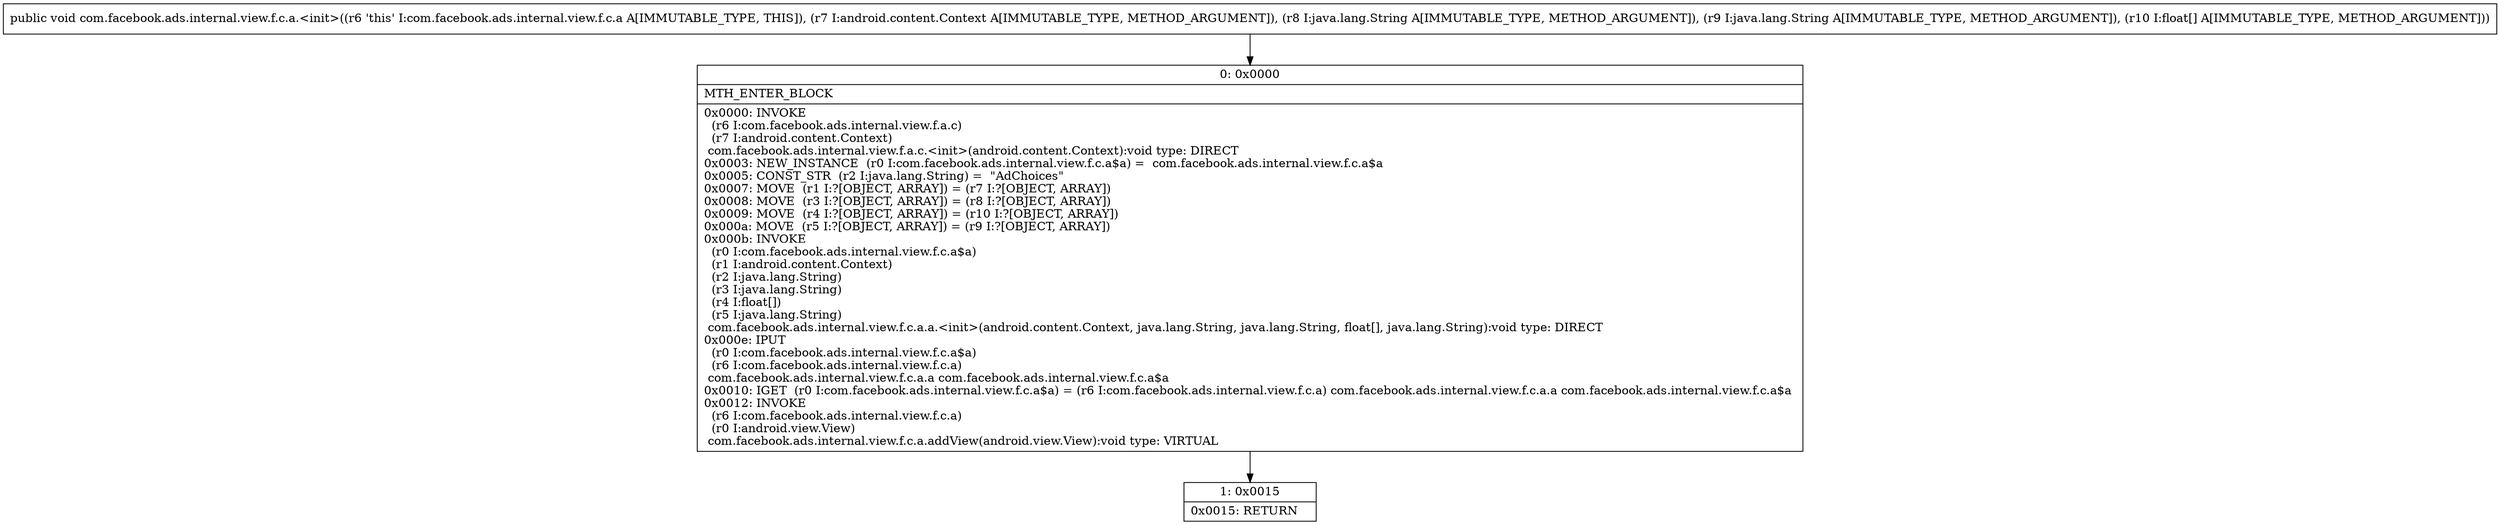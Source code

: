 digraph "CFG forcom.facebook.ads.internal.view.f.c.a.\<init\>(Landroid\/content\/Context;Ljava\/lang\/String;Ljava\/lang\/String;[F)V" {
Node_0 [shape=record,label="{0\:\ 0x0000|MTH_ENTER_BLOCK\l|0x0000: INVOKE  \l  (r6 I:com.facebook.ads.internal.view.f.a.c)\l  (r7 I:android.content.Context)\l com.facebook.ads.internal.view.f.a.c.\<init\>(android.content.Context):void type: DIRECT \l0x0003: NEW_INSTANCE  (r0 I:com.facebook.ads.internal.view.f.c.a$a) =  com.facebook.ads.internal.view.f.c.a$a \l0x0005: CONST_STR  (r2 I:java.lang.String) =  \"AdChoices\" \l0x0007: MOVE  (r1 I:?[OBJECT, ARRAY]) = (r7 I:?[OBJECT, ARRAY]) \l0x0008: MOVE  (r3 I:?[OBJECT, ARRAY]) = (r8 I:?[OBJECT, ARRAY]) \l0x0009: MOVE  (r4 I:?[OBJECT, ARRAY]) = (r10 I:?[OBJECT, ARRAY]) \l0x000a: MOVE  (r5 I:?[OBJECT, ARRAY]) = (r9 I:?[OBJECT, ARRAY]) \l0x000b: INVOKE  \l  (r0 I:com.facebook.ads.internal.view.f.c.a$a)\l  (r1 I:android.content.Context)\l  (r2 I:java.lang.String)\l  (r3 I:java.lang.String)\l  (r4 I:float[])\l  (r5 I:java.lang.String)\l com.facebook.ads.internal.view.f.c.a.a.\<init\>(android.content.Context, java.lang.String, java.lang.String, float[], java.lang.String):void type: DIRECT \l0x000e: IPUT  \l  (r0 I:com.facebook.ads.internal.view.f.c.a$a)\l  (r6 I:com.facebook.ads.internal.view.f.c.a)\l com.facebook.ads.internal.view.f.c.a.a com.facebook.ads.internal.view.f.c.a$a \l0x0010: IGET  (r0 I:com.facebook.ads.internal.view.f.c.a$a) = (r6 I:com.facebook.ads.internal.view.f.c.a) com.facebook.ads.internal.view.f.c.a.a com.facebook.ads.internal.view.f.c.a$a \l0x0012: INVOKE  \l  (r6 I:com.facebook.ads.internal.view.f.c.a)\l  (r0 I:android.view.View)\l com.facebook.ads.internal.view.f.c.a.addView(android.view.View):void type: VIRTUAL \l}"];
Node_1 [shape=record,label="{1\:\ 0x0015|0x0015: RETURN   \l}"];
MethodNode[shape=record,label="{public void com.facebook.ads.internal.view.f.c.a.\<init\>((r6 'this' I:com.facebook.ads.internal.view.f.c.a A[IMMUTABLE_TYPE, THIS]), (r7 I:android.content.Context A[IMMUTABLE_TYPE, METHOD_ARGUMENT]), (r8 I:java.lang.String A[IMMUTABLE_TYPE, METHOD_ARGUMENT]), (r9 I:java.lang.String A[IMMUTABLE_TYPE, METHOD_ARGUMENT]), (r10 I:float[] A[IMMUTABLE_TYPE, METHOD_ARGUMENT])) }"];
MethodNode -> Node_0;
Node_0 -> Node_1;
}

